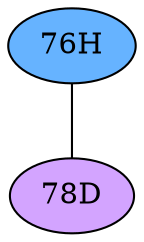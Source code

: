 // The Round Table
graph {
	"76H" [fillcolor="#66B3FF" style=radial]
	"78D" [fillcolor="#D3A4FF" style=radial]
	"76H" -- "78D" [penwidth=1]
}
